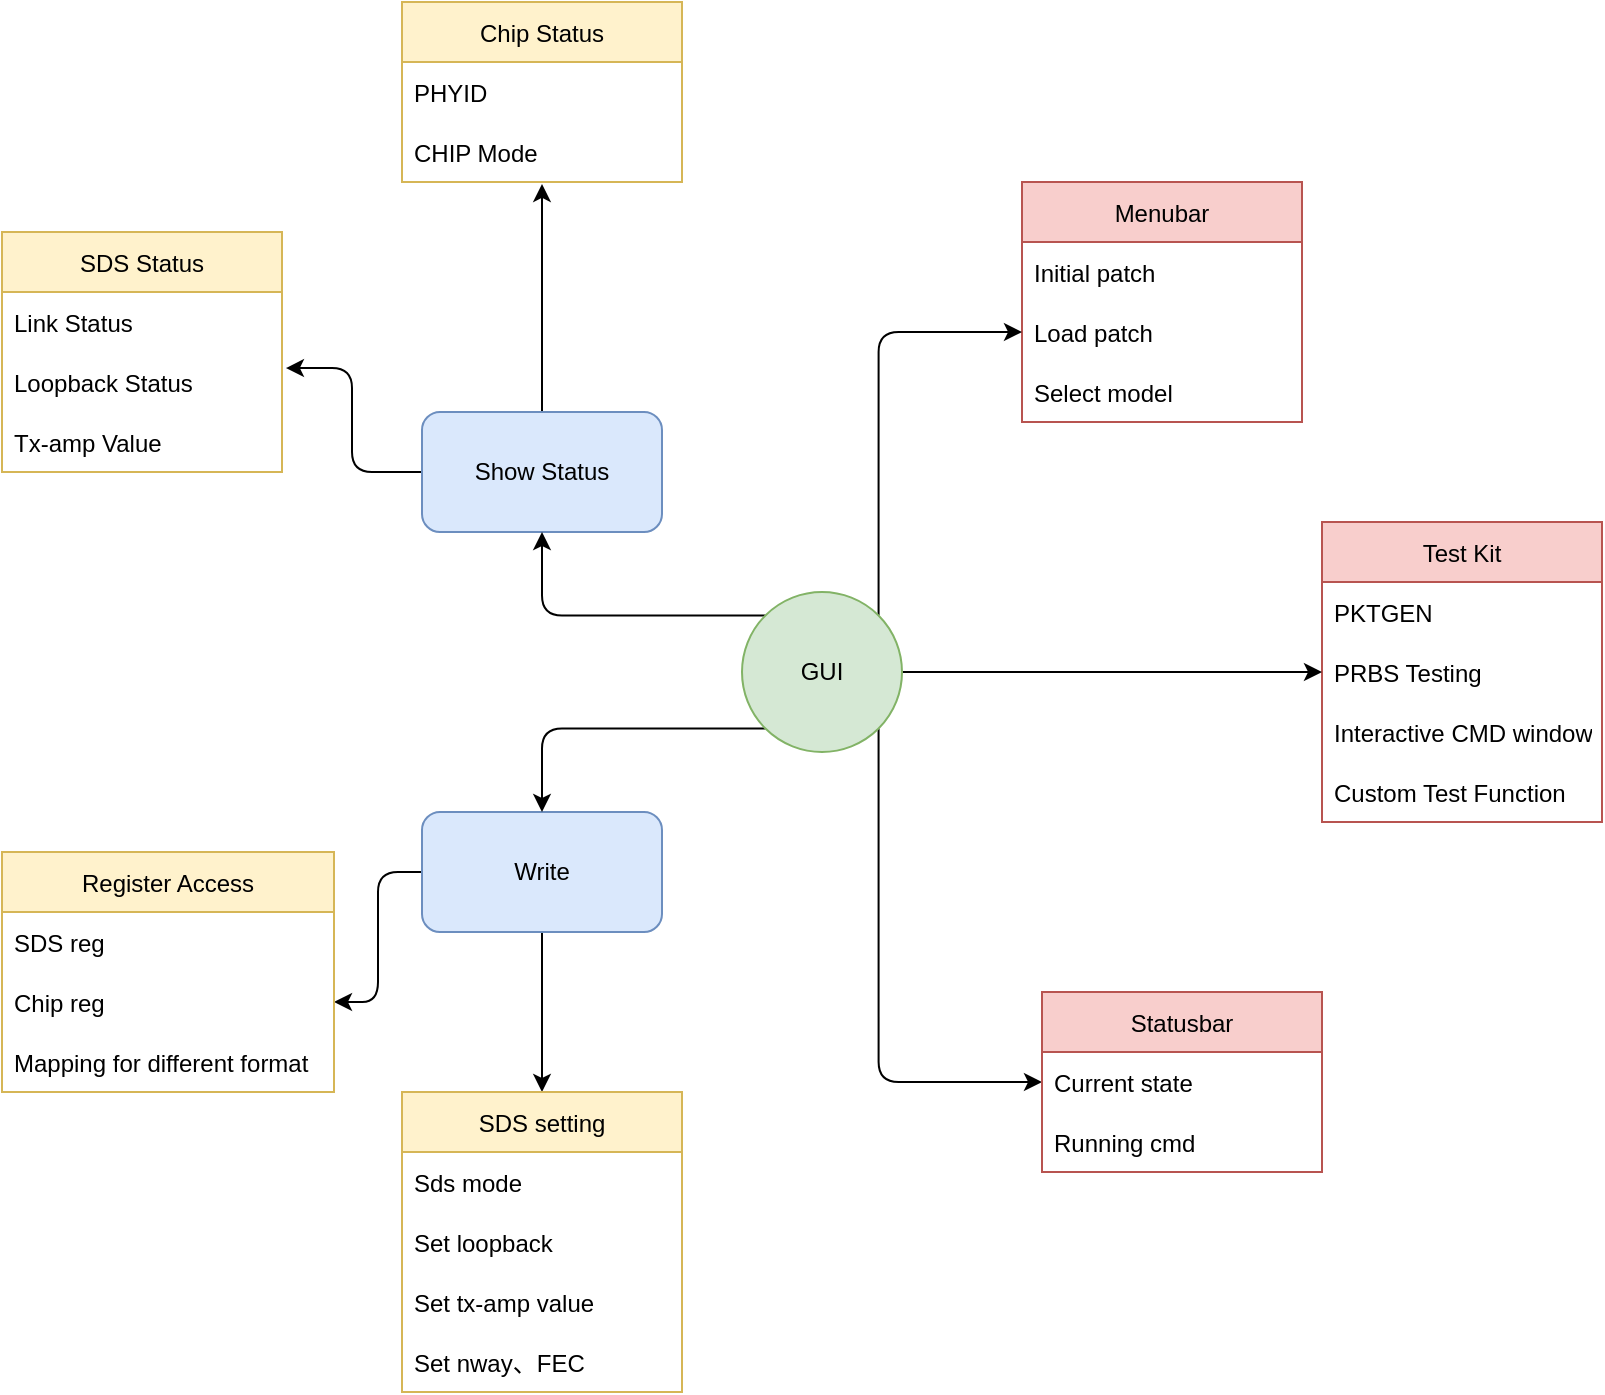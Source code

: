 <mxfile version="20.2.4" type="github">
  <diagram id="J76fuJRlwHI2TVzWreJ7" name="第1頁">
    <mxGraphModel dx="1422" dy="762" grid="1" gridSize="10" guides="1" tooltips="1" connect="1" arrows="1" fold="1" page="1" pageScale="1" pageWidth="827" pageHeight="1169" math="0" shadow="0">
      <root>
        <mxCell id="0" />
        <mxCell id="1" parent="0" />
        <mxCell id="sZxKiZrWVlgIqvtpK6fi-28" style="edgeStyle=orthogonalEdgeStyle;rounded=1;orthogonalLoop=1;jettySize=auto;html=1;exitX=0.5;exitY=0;exitDx=0;exitDy=0;entryX=0.5;entryY=1.033;entryDx=0;entryDy=0;entryPerimeter=0;" edge="1" parent="1" source="W18ncAf_VzFxUjAUfWTB-2" target="W18ncAf_VzFxUjAUfWTB-26">
          <mxGeometry relative="1" as="geometry" />
        </mxCell>
        <mxCell id="sZxKiZrWVlgIqvtpK6fi-29" style="edgeStyle=orthogonalEdgeStyle;rounded=1;orthogonalLoop=1;jettySize=auto;html=1;exitX=0;exitY=0.5;exitDx=0;exitDy=0;entryX=1.014;entryY=0.267;entryDx=0;entryDy=0;entryPerimeter=0;" edge="1" parent="1" source="W18ncAf_VzFxUjAUfWTB-2" target="W18ncAf_VzFxUjAUfWTB-30">
          <mxGeometry relative="1" as="geometry" />
        </mxCell>
        <mxCell id="W18ncAf_VzFxUjAUfWTB-2" value="Show Status" style="rounded=1;whiteSpace=wrap;html=1;fillColor=#dae8fc;strokeColor=#6c8ebf;" parent="1" vertex="1">
          <mxGeometry x="230" y="220" width="120" height="60" as="geometry" />
        </mxCell>
        <mxCell id="sZxKiZrWVlgIqvtpK6fi-26" style="edgeStyle=orthogonalEdgeStyle;rounded=1;orthogonalLoop=1;jettySize=auto;html=1;exitX=0;exitY=0.5;exitDx=0;exitDy=0;entryX=1;entryY=0.5;entryDx=0;entryDy=0;" edge="1" parent="1" source="W18ncAf_VzFxUjAUfWTB-3" target="sZxKiZrWVlgIqvtpK6fi-19">
          <mxGeometry relative="1" as="geometry" />
        </mxCell>
        <mxCell id="sZxKiZrWVlgIqvtpK6fi-60" style="edgeStyle=orthogonalEdgeStyle;rounded=1;orthogonalLoop=1;jettySize=auto;html=1;" edge="1" parent="1" source="W18ncAf_VzFxUjAUfWTB-3" target="sZxKiZrWVlgIqvtpK6fi-21">
          <mxGeometry relative="1" as="geometry" />
        </mxCell>
        <mxCell id="W18ncAf_VzFxUjAUfWTB-3" value="Write" style="rounded=1;whiteSpace=wrap;html=1;fillColor=#dae8fc;strokeColor=#6c8ebf;" parent="1" vertex="1">
          <mxGeometry x="230" y="420" width="120" height="60" as="geometry" />
        </mxCell>
        <mxCell id="W18ncAf_VzFxUjAUfWTB-24" value="Chip Status" style="swimlane;fontStyle=0;childLayout=stackLayout;horizontal=1;startSize=30;horizontalStack=0;resizeParent=1;resizeParentMax=0;resizeLast=0;collapsible=1;marginBottom=0;fillColor=#fff2cc;strokeColor=#d6b656;" parent="1" vertex="1">
          <mxGeometry x="220" y="15" width="140" height="90" as="geometry" />
        </mxCell>
        <mxCell id="W18ncAf_VzFxUjAUfWTB-25" value="PHYID" style="text;strokeColor=none;fillColor=none;align=left;verticalAlign=middle;spacingLeft=4;spacingRight=4;overflow=hidden;points=[[0,0.5],[1,0.5]];portConstraint=eastwest;rotatable=0;" parent="W18ncAf_VzFxUjAUfWTB-24" vertex="1">
          <mxGeometry y="30" width="140" height="30" as="geometry" />
        </mxCell>
        <mxCell id="W18ncAf_VzFxUjAUfWTB-26" value="CHIP Mode" style="text;strokeColor=none;fillColor=none;align=left;verticalAlign=middle;spacingLeft=4;spacingRight=4;overflow=hidden;points=[[0,0.5],[1,0.5]];portConstraint=eastwest;rotatable=0;" parent="W18ncAf_VzFxUjAUfWTB-24" vertex="1">
          <mxGeometry y="60" width="140" height="30" as="geometry" />
        </mxCell>
        <mxCell id="W18ncAf_VzFxUjAUfWTB-28" value="SDS Status" style="swimlane;fontStyle=0;childLayout=stackLayout;horizontal=1;startSize=30;horizontalStack=0;resizeParent=1;resizeParentMax=0;resizeLast=0;collapsible=1;marginBottom=0;fillColor=#fff2cc;strokeColor=#d6b656;" parent="1" vertex="1">
          <mxGeometry x="20" y="130" width="140" height="120" as="geometry" />
        </mxCell>
        <mxCell id="W18ncAf_VzFxUjAUfWTB-29" value="Link Status" style="text;strokeColor=none;fillColor=none;align=left;verticalAlign=middle;spacingLeft=4;spacingRight=4;overflow=hidden;points=[[0,0.5],[1,0.5]];portConstraint=eastwest;rotatable=0;" parent="W18ncAf_VzFxUjAUfWTB-28" vertex="1">
          <mxGeometry y="30" width="140" height="30" as="geometry" />
        </mxCell>
        <mxCell id="W18ncAf_VzFxUjAUfWTB-30" value="Loopback Status" style="text;strokeColor=none;fillColor=none;align=left;verticalAlign=middle;spacingLeft=4;spacingRight=4;overflow=hidden;points=[[0,0.5],[1,0.5]];portConstraint=eastwest;rotatable=0;" parent="W18ncAf_VzFxUjAUfWTB-28" vertex="1">
          <mxGeometry y="60" width="140" height="30" as="geometry" />
        </mxCell>
        <mxCell id="W18ncAf_VzFxUjAUfWTB-31" value="Tx-amp Value" style="text;strokeColor=none;fillColor=none;align=left;verticalAlign=middle;spacingLeft=4;spacingRight=4;overflow=hidden;points=[[0,0.5],[1,0.5]];portConstraint=eastwest;rotatable=0;" parent="W18ncAf_VzFxUjAUfWTB-28" vertex="1">
          <mxGeometry y="90" width="140" height="30" as="geometry" />
        </mxCell>
        <mxCell id="sZxKiZrWVlgIqvtpK6fi-3" value="Test Kit" style="swimlane;fontStyle=0;childLayout=stackLayout;horizontal=1;startSize=30;horizontalStack=0;resizeParent=1;resizeParentMax=0;resizeLast=0;collapsible=1;marginBottom=0;fillColor=#f8cecc;strokeColor=#b85450;" vertex="1" parent="1">
          <mxGeometry x="680" y="275" width="140" height="150" as="geometry" />
        </mxCell>
        <mxCell id="sZxKiZrWVlgIqvtpK6fi-4" value="PKTGEN" style="text;strokeColor=none;fillColor=none;align=left;verticalAlign=middle;spacingLeft=4;spacingRight=4;overflow=hidden;points=[[0,0.5],[1,0.5]];portConstraint=eastwest;rotatable=0;" vertex="1" parent="sZxKiZrWVlgIqvtpK6fi-3">
          <mxGeometry y="30" width="140" height="30" as="geometry" />
        </mxCell>
        <mxCell id="sZxKiZrWVlgIqvtpK6fi-5" value="PRBS Testing" style="text;strokeColor=none;fillColor=none;align=left;verticalAlign=middle;spacingLeft=4;spacingRight=4;overflow=hidden;points=[[0,0.5],[1,0.5]];portConstraint=eastwest;rotatable=0;" vertex="1" parent="sZxKiZrWVlgIqvtpK6fi-3">
          <mxGeometry y="60" width="140" height="30" as="geometry" />
        </mxCell>
        <mxCell id="sZxKiZrWVlgIqvtpK6fi-6" value="Interactive CMD window" style="text;strokeColor=none;fillColor=none;align=left;verticalAlign=middle;spacingLeft=4;spacingRight=4;overflow=hidden;points=[[0,0.5],[1,0.5]];portConstraint=eastwest;rotatable=0;" vertex="1" parent="sZxKiZrWVlgIqvtpK6fi-3">
          <mxGeometry y="90" width="140" height="30" as="geometry" />
        </mxCell>
        <mxCell id="sZxKiZrWVlgIqvtpK6fi-7" value="Custom Test Function" style="text;strokeColor=none;fillColor=none;align=left;verticalAlign=middle;spacingLeft=4;spacingRight=4;overflow=hidden;points=[[0,0.5],[1,0.5]];portConstraint=eastwest;rotatable=0;" vertex="1" parent="sZxKiZrWVlgIqvtpK6fi-3">
          <mxGeometry y="120" width="140" height="30" as="geometry" />
        </mxCell>
        <mxCell id="sZxKiZrWVlgIqvtpK6fi-8" value="Menubar" style="swimlane;fontStyle=0;childLayout=stackLayout;horizontal=1;startSize=30;horizontalStack=0;resizeParent=1;resizeParentMax=0;resizeLast=0;collapsible=1;marginBottom=0;fillColor=#f8cecc;strokeColor=#b85450;" vertex="1" parent="1">
          <mxGeometry x="530" y="105" width="140" height="120" as="geometry" />
        </mxCell>
        <mxCell id="sZxKiZrWVlgIqvtpK6fi-9" value="Initial patch" style="text;strokeColor=none;fillColor=none;align=left;verticalAlign=middle;spacingLeft=4;spacingRight=4;overflow=hidden;points=[[0,0.5],[1,0.5]];portConstraint=eastwest;rotatable=0;" vertex="1" parent="sZxKiZrWVlgIqvtpK6fi-8">
          <mxGeometry y="30" width="140" height="30" as="geometry" />
        </mxCell>
        <mxCell id="sZxKiZrWVlgIqvtpK6fi-10" value="Load patch" style="text;strokeColor=none;fillColor=none;align=left;verticalAlign=middle;spacingLeft=4;spacingRight=4;overflow=hidden;points=[[0,0.5],[1,0.5]];portConstraint=eastwest;rotatable=0;" vertex="1" parent="sZxKiZrWVlgIqvtpK6fi-8">
          <mxGeometry y="60" width="140" height="30" as="geometry" />
        </mxCell>
        <mxCell id="sZxKiZrWVlgIqvtpK6fi-11" value="Select model" style="text;strokeColor=none;fillColor=none;align=left;verticalAlign=middle;spacingLeft=4;spacingRight=4;overflow=hidden;points=[[0,0.5],[1,0.5]];portConstraint=eastwest;rotatable=0;" vertex="1" parent="sZxKiZrWVlgIqvtpK6fi-8">
          <mxGeometry y="90" width="140" height="30" as="geometry" />
        </mxCell>
        <mxCell id="sZxKiZrWVlgIqvtpK6fi-30" style="edgeStyle=orthogonalEdgeStyle;rounded=1;orthogonalLoop=1;jettySize=auto;html=1;exitX=0;exitY=0;exitDx=0;exitDy=0;" edge="1" parent="1" source="sZxKiZrWVlgIqvtpK6fi-12">
          <mxGeometry relative="1" as="geometry">
            <mxPoint x="290" y="280" as="targetPoint" />
            <Array as="points">
              <mxPoint x="290" y="322" />
            </Array>
          </mxGeometry>
        </mxCell>
        <mxCell id="sZxKiZrWVlgIqvtpK6fi-31" style="edgeStyle=orthogonalEdgeStyle;rounded=1;orthogonalLoop=1;jettySize=auto;html=1;exitX=0;exitY=1;exitDx=0;exitDy=0;entryX=0.5;entryY=0;entryDx=0;entryDy=0;" edge="1" parent="1" source="sZxKiZrWVlgIqvtpK6fi-12" target="W18ncAf_VzFxUjAUfWTB-3">
          <mxGeometry relative="1" as="geometry">
            <Array as="points">
              <mxPoint x="290" y="378" />
            </Array>
          </mxGeometry>
        </mxCell>
        <mxCell id="sZxKiZrWVlgIqvtpK6fi-51" style="edgeStyle=orthogonalEdgeStyle;rounded=1;orthogonalLoop=1;jettySize=auto;html=1;exitX=1;exitY=0.5;exitDx=0;exitDy=0;entryX=0;entryY=0.5;entryDx=0;entryDy=0;" edge="1" parent="1" source="sZxKiZrWVlgIqvtpK6fi-12" target="sZxKiZrWVlgIqvtpK6fi-5">
          <mxGeometry relative="1" as="geometry" />
        </mxCell>
        <mxCell id="sZxKiZrWVlgIqvtpK6fi-53" style="edgeStyle=orthogonalEdgeStyle;rounded=1;orthogonalLoop=1;jettySize=auto;html=1;exitX=1;exitY=0;exitDx=0;exitDy=0;entryX=0;entryY=0.5;entryDx=0;entryDy=0;" edge="1" parent="1" source="sZxKiZrWVlgIqvtpK6fi-12" target="sZxKiZrWVlgIqvtpK6fi-10">
          <mxGeometry relative="1" as="geometry" />
        </mxCell>
        <mxCell id="sZxKiZrWVlgIqvtpK6fi-59" style="edgeStyle=orthogonalEdgeStyle;rounded=1;orthogonalLoop=1;jettySize=auto;html=1;exitX=1;exitY=1;exitDx=0;exitDy=0;entryX=0;entryY=0.5;entryDx=0;entryDy=0;" edge="1" parent="1" source="sZxKiZrWVlgIqvtpK6fi-12" target="sZxKiZrWVlgIqvtpK6fi-14">
          <mxGeometry relative="1" as="geometry" />
        </mxCell>
        <mxCell id="sZxKiZrWVlgIqvtpK6fi-12" value="GUI" style="ellipse;whiteSpace=wrap;html=1;aspect=fixed;fillColor=#d5e8d4;strokeColor=#82b366;" vertex="1" parent="1">
          <mxGeometry x="390" y="310" width="80" height="80" as="geometry" />
        </mxCell>
        <mxCell id="sZxKiZrWVlgIqvtpK6fi-13" value="Statusbar" style="swimlane;fontStyle=0;childLayout=stackLayout;horizontal=1;startSize=30;horizontalStack=0;resizeParent=1;resizeParentMax=0;resizeLast=0;collapsible=1;marginBottom=0;fillColor=#f8cecc;strokeColor=#b85450;" vertex="1" parent="1">
          <mxGeometry x="540" y="510" width="140" height="90" as="geometry" />
        </mxCell>
        <mxCell id="sZxKiZrWVlgIqvtpK6fi-14" value="Current state" style="text;strokeColor=none;fillColor=none;align=left;verticalAlign=middle;spacingLeft=4;spacingRight=4;overflow=hidden;points=[[0,0.5],[1,0.5]];portConstraint=eastwest;rotatable=0;" vertex="1" parent="sZxKiZrWVlgIqvtpK6fi-13">
          <mxGeometry y="30" width="140" height="30" as="geometry" />
        </mxCell>
        <mxCell id="sZxKiZrWVlgIqvtpK6fi-15" value="Running cmd" style="text;strokeColor=none;fillColor=none;align=left;verticalAlign=middle;spacingLeft=4;spacingRight=4;overflow=hidden;points=[[0,0.5],[1,0.5]];portConstraint=eastwest;rotatable=0;" vertex="1" parent="sZxKiZrWVlgIqvtpK6fi-13">
          <mxGeometry y="60" width="140" height="30" as="geometry" />
        </mxCell>
        <mxCell id="sZxKiZrWVlgIqvtpK6fi-17" value="Register Access" style="swimlane;fontStyle=0;childLayout=stackLayout;horizontal=1;startSize=30;horizontalStack=0;resizeParent=1;resizeParentMax=0;resizeLast=0;collapsible=1;marginBottom=0;fillColor=#fff2cc;strokeColor=#d6b656;" vertex="1" parent="1">
          <mxGeometry x="20" y="440" width="166" height="120" as="geometry" />
        </mxCell>
        <mxCell id="sZxKiZrWVlgIqvtpK6fi-18" value="SDS reg" style="text;strokeColor=none;fillColor=none;align=left;verticalAlign=middle;spacingLeft=4;spacingRight=4;overflow=hidden;points=[[0,0.5],[1,0.5]];portConstraint=eastwest;rotatable=0;" vertex="1" parent="sZxKiZrWVlgIqvtpK6fi-17">
          <mxGeometry y="30" width="166" height="30" as="geometry" />
        </mxCell>
        <mxCell id="sZxKiZrWVlgIqvtpK6fi-19" value="Chip reg " style="text;strokeColor=none;fillColor=none;align=left;verticalAlign=middle;spacingLeft=4;spacingRight=4;overflow=hidden;points=[[0,0.5],[1,0.5]];portConstraint=eastwest;rotatable=0;" vertex="1" parent="sZxKiZrWVlgIqvtpK6fi-17">
          <mxGeometry y="60" width="166" height="30" as="geometry" />
        </mxCell>
        <mxCell id="sZxKiZrWVlgIqvtpK6fi-20" value="Mapping for different format" style="text;strokeColor=none;fillColor=none;align=left;verticalAlign=middle;spacingLeft=4;spacingRight=4;overflow=hidden;points=[[0,0.5],[1,0.5]];portConstraint=eastwest;rotatable=0;" vertex="1" parent="sZxKiZrWVlgIqvtpK6fi-17">
          <mxGeometry y="90" width="166" height="30" as="geometry" />
        </mxCell>
        <mxCell id="sZxKiZrWVlgIqvtpK6fi-21" value="SDS setting" style="swimlane;fontStyle=0;childLayout=stackLayout;horizontal=1;startSize=30;horizontalStack=0;resizeParent=1;resizeParentMax=0;resizeLast=0;collapsible=1;marginBottom=0;fillColor=#fff2cc;strokeColor=#d6b656;" vertex="1" parent="1">
          <mxGeometry x="220" y="560" width="140" height="150" as="geometry" />
        </mxCell>
        <mxCell id="sZxKiZrWVlgIqvtpK6fi-22" value="Sds mode" style="text;strokeColor=none;fillColor=none;align=left;verticalAlign=middle;spacingLeft=4;spacingRight=4;overflow=hidden;points=[[0,0.5],[1,0.5]];portConstraint=eastwest;rotatable=0;" vertex="1" parent="sZxKiZrWVlgIqvtpK6fi-21">
          <mxGeometry y="30" width="140" height="30" as="geometry" />
        </mxCell>
        <mxCell id="sZxKiZrWVlgIqvtpK6fi-23" value="Set loopback" style="text;strokeColor=none;fillColor=none;align=left;verticalAlign=middle;spacingLeft=4;spacingRight=4;overflow=hidden;points=[[0,0.5],[1,0.5]];portConstraint=eastwest;rotatable=0;" vertex="1" parent="sZxKiZrWVlgIqvtpK6fi-21">
          <mxGeometry y="60" width="140" height="30" as="geometry" />
        </mxCell>
        <mxCell id="sZxKiZrWVlgIqvtpK6fi-24" value="Set tx-amp value" style="text;strokeColor=none;fillColor=none;align=left;verticalAlign=middle;spacingLeft=4;spacingRight=4;overflow=hidden;points=[[0,0.5],[1,0.5]];portConstraint=eastwest;rotatable=0;" vertex="1" parent="sZxKiZrWVlgIqvtpK6fi-21">
          <mxGeometry y="90" width="140" height="30" as="geometry" />
        </mxCell>
        <mxCell id="sZxKiZrWVlgIqvtpK6fi-25" value="Set nway、FEC" style="text;strokeColor=none;fillColor=none;align=left;verticalAlign=middle;spacingLeft=4;spacingRight=4;overflow=hidden;points=[[0,0.5],[1,0.5]];portConstraint=eastwest;rotatable=0;" vertex="1" parent="sZxKiZrWVlgIqvtpK6fi-21">
          <mxGeometry y="120" width="140" height="30" as="geometry" />
        </mxCell>
      </root>
    </mxGraphModel>
  </diagram>
</mxfile>
